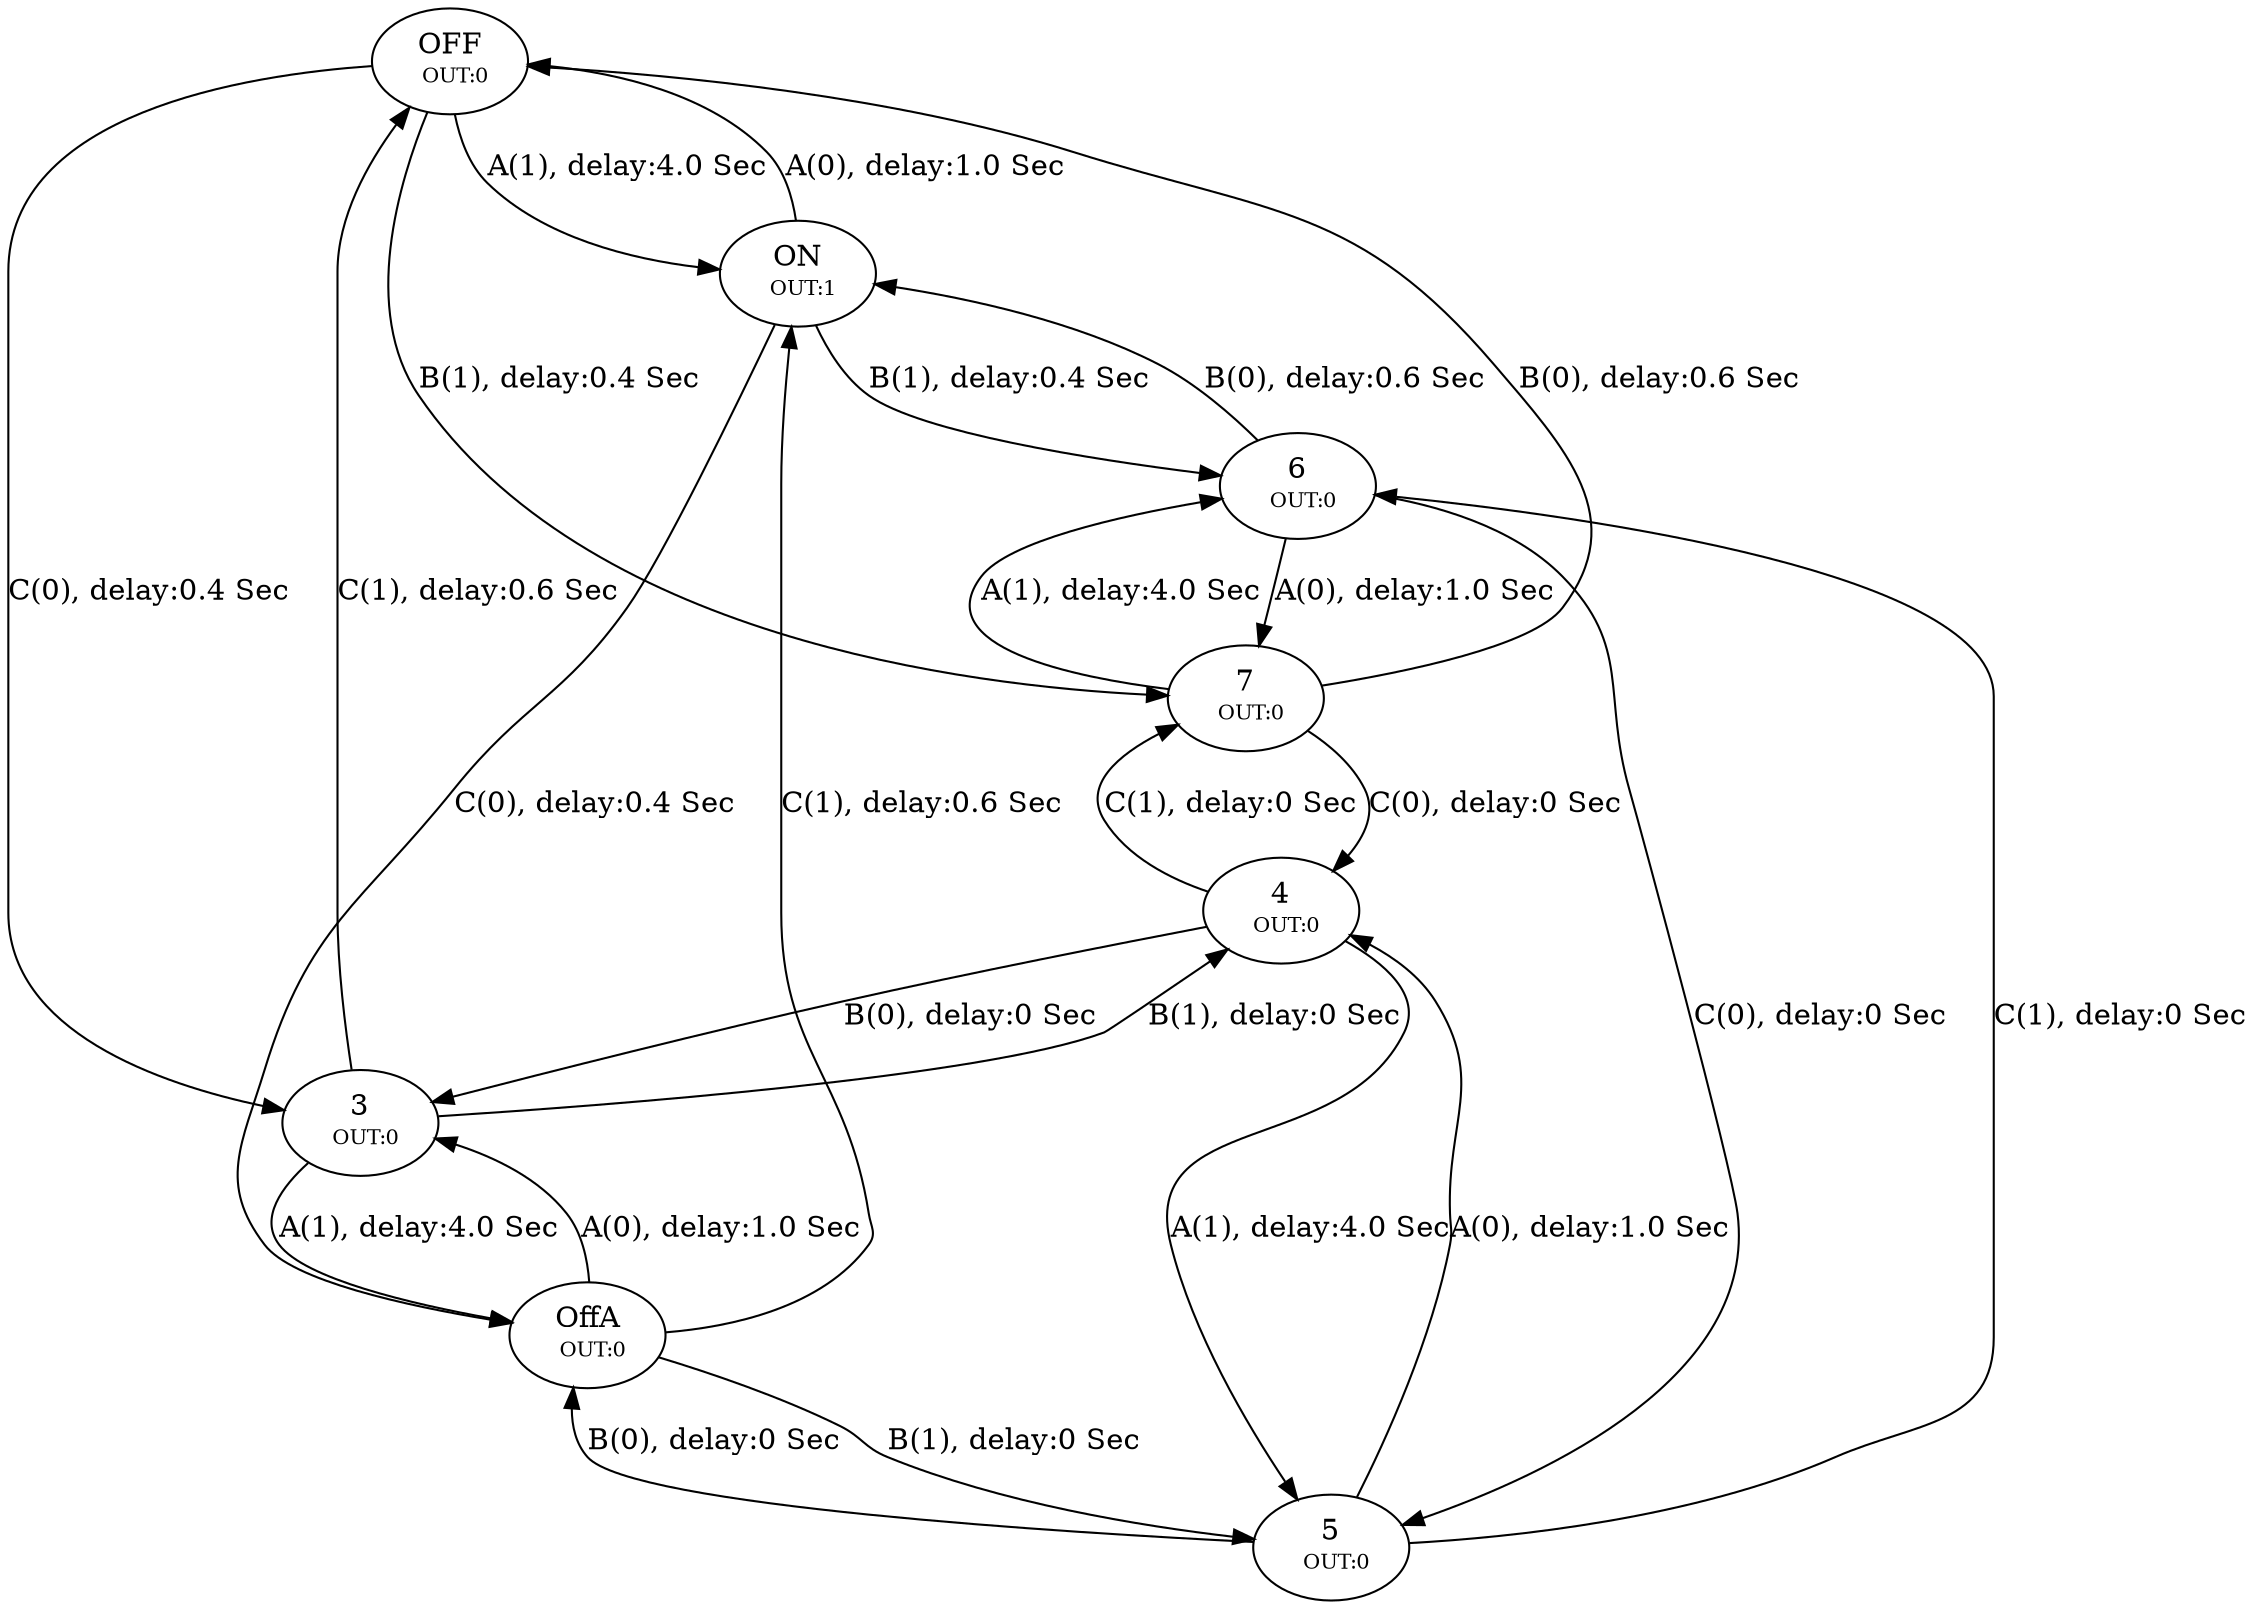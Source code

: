 digraph BehavioralModel {
K=2;
overlap=scale;

  // Nodes
  OFF [ style=filled, shape=ellipse,penwidth = 1, peripheries=1, fillcolor=white, color=black, fontcolor=black , label=<OFF<BR/> <FONT POINT-SIZE="10">OUT:0</FONT>>]
  ON [ style=filled, shape=ellipse,penwidth = 1, peripheries=1, fillcolor=white, color=black, fontcolor=black , label=<ON<BR/> <FONT POINT-SIZE="10">OUT:1</FONT>>]
  OffA [ style=filled, shape=ellipse,penwidth = 1, peripheries=1, fillcolor=white, color=black, fontcolor=black , label=<OffA<BR/> <FONT POINT-SIZE="10">OUT:0</FONT>>]
  3 [ style=filled, shape=ellipse,penwidth = 1, peripheries=1, fillcolor=white, color=black, fontcolor=black , label=<3<BR/> <FONT POINT-SIZE="10">OUT:0</FONT>>]
  4 [ style=filled, shape=ellipse,penwidth = 1, peripheries=1, fillcolor=white, color=black, fontcolor=black , label=<4<BR/> <FONT POINT-SIZE="10">OUT:0</FONT>>]
  5 [ style=filled, shape=ellipse,penwidth = 1, peripheries=1, fillcolor=white, color=black, fontcolor=black , label=<5<BR/> <FONT POINT-SIZE="10">OUT:0</FONT>>]
  6 [ style=filled, shape=ellipse,penwidth = 1, peripheries=1, fillcolor=white, color=black, fontcolor=black , label=<6<BR/> <FONT POINT-SIZE="10">OUT:0</FONT>>]
  7 [ style=filled, shape=ellipse,penwidth = 1, peripheries=1, fillcolor=white, color=black, fontcolor=black , label=<7<BR/> <FONT POINT-SIZE="10">OUT:0</FONT>>]

  // Transitions
  OFF -> ON [ penwidth = 1,label=<A(1), delay:4.0 Sec>, color=black, fontcolor=black ]
  ON -> OffA [ penwidth = 1,label=<C(0), delay:0.4 Sec>, color=black, fontcolor=black ]
  OffA -> 3 [ penwidth = 1,label=<A(0), delay:1.0 Sec>, color=black, fontcolor=black ]
  3 -> OffA [ penwidth = 1,label=<A(1), delay:4.0 Sec>, color=black, fontcolor=black ]
  3 -> 4 [ penwidth = 1,label=<B(1), delay:0 Sec>, color=black, fontcolor=black ]
  4 -> 5 [ penwidth = 1,label=<A(1), delay:4.0 Sec>, color=black, fontcolor=black ]
  5 -> 4 [ penwidth = 1,label=<A(0), delay:1.0 Sec>, color=black, fontcolor=black ]
  5 -> OffA [ penwidth = 1,label=<B(0), delay:0 Sec>, color=black, fontcolor=black ]
  5 -> 6 [ penwidth = 1,label=<C(1), delay:0 Sec>, color=black, fontcolor=black ]
  6 -> 5 [ penwidth = 1,label=<C(0), delay:0 Sec>, color=black, fontcolor=black ]
  6 -> 7 [ penwidth = 1,label=<A(0), delay:1.0 Sec>, color=black, fontcolor=black ]
  7 -> 6 [ penwidth = 1,label=<A(1), delay:4.0 Sec>, color=black, fontcolor=black ]
  7 -> 4 [ penwidth = 1,label=<C(0), delay:0 Sec>, color=black, fontcolor=black ]
  7 -> OFF [ penwidth = 1,label=<B(0), delay:0.6 Sec>, color=black, fontcolor=black ]
  6 -> ON [ penwidth = 1,label=<B(0), delay:0.6 Sec>, color=black, fontcolor=black ]
  4 -> 3 [ penwidth = 1,label=<B(0), delay:0 Sec>, color=black, fontcolor=black ]
  4 -> 7 [ penwidth = 1,label=<C(1), delay:0 Sec>, color=black, fontcolor=black ]
  3 -> OFF [ penwidth = 1,label=<C(1), delay:0.6 Sec>, color=black, fontcolor=black ]
  OffA -> 5 [ penwidth = 1,label=<B(1), delay:0 Sec>, color=black, fontcolor=black ]
  OffA -> ON [ penwidth = 1,label=<C(1), delay:0.6 Sec>, color=black, fontcolor=black ]
  ON -> OFF [ penwidth = 1,label=<A(0), delay:1.0 Sec>, color=black, fontcolor=black ]
  ON -> 6 [ penwidth = 1,label=<B(1), delay:0.4 Sec>, color=black, fontcolor=black ]
  OFF -> 3 [ penwidth = 1,label=<C(0), delay:0.4 Sec>, color=black, fontcolor=black ]
  OFF -> 7 [ penwidth = 1,label=<B(1), delay:0.4 Sec>, color=black, fontcolor=black ]
}
